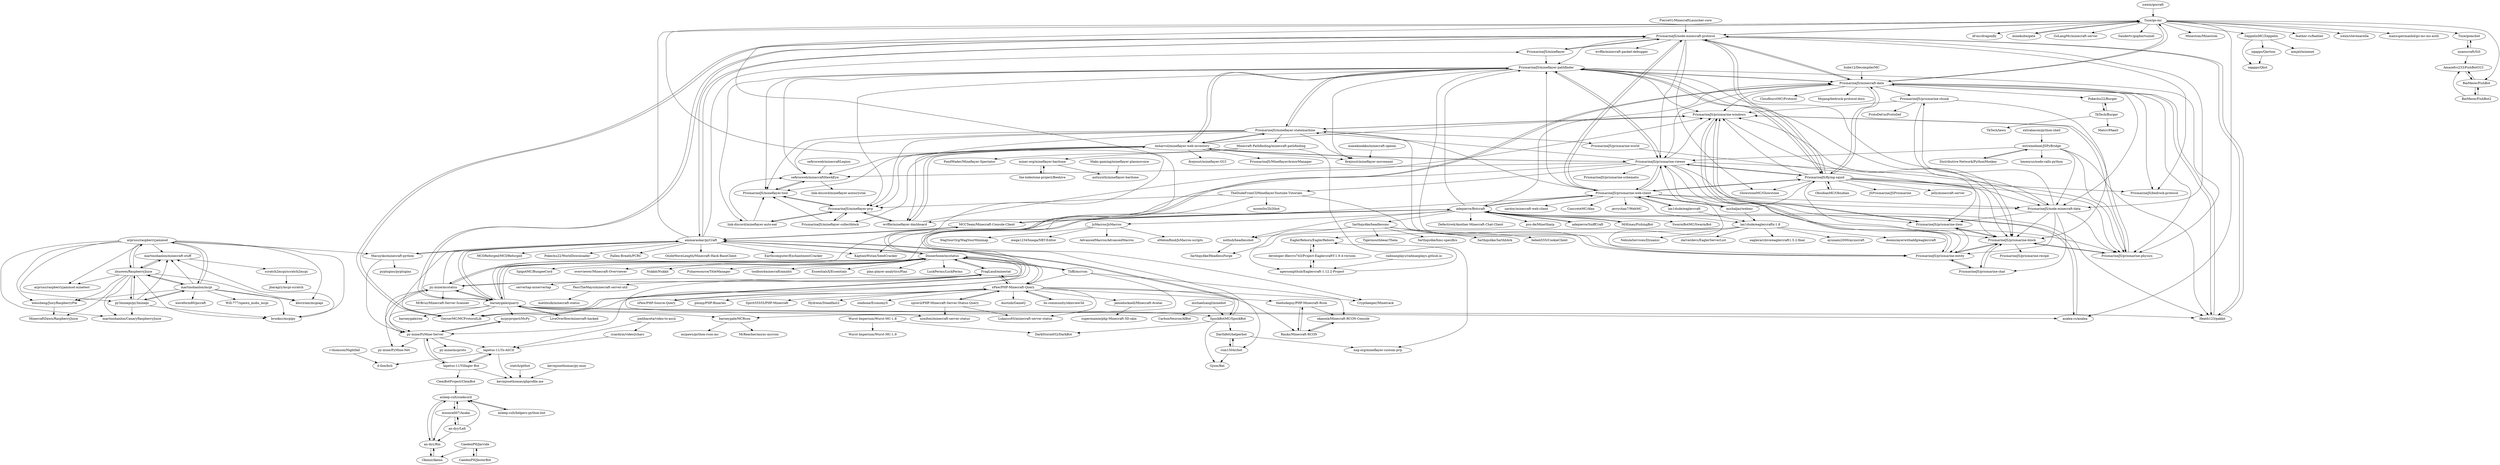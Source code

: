 digraph G {
"icexin/gocraft" -> "Tnze/go-mc" ["e"=1]
"extrabacon/python-shell" -> "extremeheat/JSPyBridge" ["e"=1]
"PrismarineJS/mineflayer" -> "PrismarineJS/node-minecraft-protocol" ["e"=1]
"PrismarineJS/mineflayer" -> "PrismarineJS/mineflayer-pathfinder" ["e"=1]
"Pierce01/MinecraftLauncher-core" -> "PrismarineJS/node-minecraft-protocol" ["e"=1]
"Tnze/go-mc" -> "df-mc/dragonfly" ["e"=1]
"Tnze/go-mc" -> "minekube/gate" ["e"=1]
"Tnze/go-mc" -> "GoLangMc/minecraft-server" ["e"=1]
"Tnze/go-mc" -> "Sandertv/gophertunnel" ["e"=1]
"Tnze/go-mc" -> "PrismarineJS/minecraft-data"
"Tnze/go-mc" -> "ZeppelinMC/Zeppelin"
"Tnze/go-mc" -> "azalea-rs/azalea" ["e"=1]
"Tnze/go-mc" -> "PrismarineJS/node-minecraft-protocol"
"Tnze/go-mc" -> "Minestom/Minestom" ["e"=1]
"Tnze/go-mc" -> "GeyserMC/MCProtocolLib" ["e"=1]
"Tnze/go-mc" -> "Tnze/gomcbot"
"Tnze/go-mc" -> "feather-rs/feather" ["e"=1]
"Tnze/go-mc" -> "iceiix/stevenarella" ["e"=1]
"Tnze/go-mc" -> "maxsupermanhd/go-mc-ms-auth"
"Tnze/go-mc" -> "BaiMeow/FishBot"
"FragLand/minestat" -> "py-mine/mcstatus"
"FragLand/minestat" -> "Dinnerbone/mcstatus"
"FragLand/minestat" -> "xPaw/PHP-Minecraft-Query"
"FragLand/minestat" -> "servertap-io/servertap"
"FragLand/minestat" -> "noxifoxi/minecraft-server-status"
"FragLand/minestat" -> "PassTheMayo/minecraft-server-util"
"MCCTeam/Minecraft-Console-Client" -> "ammaraskar/pyCraft" ["e"=1]
"MCCTeam/Minecraft-Console-Client" -> "adepierre/Botcraft" ["e"=1]
"Tiiffi/mcrcon" -> "barneygale/MCRcon" ["e"=1]
"Tiiffi/mcrcon" -> "xPaw/PHP-Minecraft-Query" ["e"=1]
"Tiiffi/mcrcon" -> "Dinnerbone/mcstatus" ["e"=1]
"Tiiffi/mcrcon" -> "ekaomk/Minecraft-RCON-Console" ["e"=1]
"r-thomson/Nightfall" -> "d-llon/bcli" ["e"=1]
"Macuyiko/minecraft-python" -> "pyplugins/pyplugins"
"Macuyiko/minecraft-python" -> "ammaraskar/pyCraft"
"Macuyiko/minecraft-python" -> "py-mine/PyMine-Server"
"joelibaceta/video-to-ascii" -> "ryan4yin/video2chars" ["e"=1]
"joelibaceta/video-to-ascii" -> "Iapetus-11/To-ASCII" ["e"=1]
"bs-community/skinview3d" -> "xPaw/PHP-Minecraft-Query" ["e"=1]
"ObsidianMC/Obsidian" -> "PrismarineJS/flying-squid" ["e"=1]
"adepierre/Botcraft" -> "adepierre/SniffCraft" ["e"=1]
"adepierre/Botcraft" -> "azalea-rs/azalea" ["e"=1]
"adepierre/Botcraft" -> "MrKinau/FishingBot" ["e"=1]
"adepierre/Botcraft" -> "PrismarineJS/mineflayer-pathfinder"
"adepierre/Botcraft" -> "nothub/headlessbot"
"adepierre/Botcraft" -> "Heath123/pakkit" ["e"=1]
"adepierre/Botcraft" -> "JsMacros/JsMacros"
"adepierre/Botcraft" -> "SwarmBotMC/SwarmBot" ["e"=1]
"adepierre/Botcraft" -> "PrismarineJS/minecraft-data"
"adepierre/Botcraft" -> "Defective4/Another-Minecraft-Chat-Client"
"adepierre/Botcraft" -> "psu-de/MineSharp" ["e"=1]
"adepierre/Botcraft" -> "3arthqu4ke/headlessmc"
"adepierre/Botcraft" -> "MCCTeam/Minecraft-Console-Client" ["e"=1]
"adepierre/Botcraft" -> "PrismarineJS/prismarine-web-client"
"adepierre/Botcraft" -> "KaptainWutax/SeedCracker" ["e"=1]
"michaelzangl/minebot" -> "CarbonNeuron/AIBot"
"michaelzangl/minebot" -> "SpockBotMC/SpockBot"
"martinohanlon/minecraft-stuff" -> "zhuowei/RaspberryJuice"
"martinohanlon/minecraft-stuff" -> "scratch2mcpi/scratch2mcpi"
"MrKinau/FishingBot" -> "adepierre/Botcraft" ["e"=1]
"TkTech/Burger" -> "Pokechu22/Burger"
"TkTech/Burger" -> "Matsv/PAaaS"
"TkTech/Burger" -> "TkTech/lawu"
"thedudeguy/PHP-Minecraft-Rcon" -> "Rauks/Minecraft-RCON"
"thedudeguy/PHP-Minecraft-Rcon" -> "ekaomk/Minecraft-RCON-Console"
"ryan4yin/video2chars" -> "Iapetus-11/To-ASCII"
"scratch2mcpi/scratch2mcpi" -> "jbaragry/mcpi-scratch"
"Tnze/gomcbot" -> "miaoscraft/SiS"
"BaiMeow/FishBot" -> "Amazefcc233/FishBotGUI"
"BaiMeow/FishBot" -> "BaiMeow/FishBot2"
"Dinnerbone/mcstatus" -> "py-mine/mcstatus"
"Dinnerbone/mcstatus" -> "ammaraskar/pyCraft"
"Dinnerbone/mcstatus" -> "barneygale/quarry"
"Dinnerbone/mcstatus" -> "xPaw/PHP-Minecraft-Query"
"Dinnerbone/mcstatus" -> "FragLand/minestat"
"Dinnerbone/mcstatus" -> "SpigotMC/BungeeCord" ["e"=1]
"Dinnerbone/mcstatus" -> "py-mine/PyMine-Server"
"Dinnerbone/mcstatus" -> "overviewer/Minecraft-Overviewer" ["e"=1]
"Dinnerbone/mcstatus" -> "Nukkit/Nukkit" ["e"=1]
"Dinnerbone/mcstatus" -> "Puharesource/TitleManager" ["e"=1]
"Dinnerbone/mcstatus" -> "toolbox4minecraft/amidst" ["e"=1]
"Dinnerbone/mcstatus" -> "EssentialsX/Essentials" ["e"=1]
"Dinnerbone/mcstatus" -> "plan-player-analytics/Plan" ["e"=1]
"Dinnerbone/mcstatus" -> "Tiiffi/mcrcon" ["e"=1]
"Dinnerbone/mcstatus" -> "LuckPerms/LuckPerms" ["e"=1]
"michaljaz/webmc" -> "PrismarineJS/prismarine-web-client" ["e"=1]
"michaljaz/webmc" -> "PrismarineJS/flying-squid" ["e"=1]
"michaljaz/webmc" -> "lax1dude/eaglercraftx-1.8" ["e"=1]
"michaljaz/webmc" -> "PrismarineJS/prismarine-viewer" ["e"=1]
"martinohanlon/mcpi" -> "zhuowei/RaspberryJuice"
"martinohanlon/mcpi" -> "py3minepi/py3minepi"
"martinohanlon/mcpi" -> "brooksc/mcpipy"
"martinohanlon/mcpi" -> "martinohanlon/minecraft-stuff"
"martinohanlon/mcpi" -> "arpruss/raspberryjammod"
"martinohanlon/mcpi" -> "wensheng/JuicyRaspberryPie"
"martinohanlon/mcpi" -> "kbsriram/mcpiapi"
"martinohanlon/mcpi" -> "Will-777/spawn_mobs_mcpi"
"martinohanlon/mcpi" -> "waveform80/picraft"
"PrismarineJS/prismarine-viewer" -> "imharvol/mineflayer-web-inventory"
"PrismarineJS/prismarine-viewer" -> "PrismarineJS/node-minecraft-data"
"PrismarineJS/prismarine-viewer" -> "PrismarineJS/prismarine-windows"
"PrismarineJS/prismarine-viewer" -> "PrismarineJS/mineflayer-pathfinder"
"PrismarineJS/prismarine-viewer" -> "PrismarineJS/prismarine-web-client"
"PrismarineJS/prismarine-viewer" -> "PrismarineJS/prismarine-item"
"PrismarineJS/prismarine-viewer" -> "wvffle/mineflayer-dashboard"
"PrismarineJS/prismarine-viewer" -> "TheDudeFromCI/Mineflayer-Youtube-Tutorials"
"PrismarineJS/prismarine-viewer" -> "PrismarineJS/prismarine-entity"
"PrismarineJS/prismarine-viewer" -> "PrismarineJS/flying-squid"
"PrismarineJS/prismarine-viewer" -> "PrismarineJS/prismarine-physics"
"PrismarineJS/prismarine-viewer" -> "PrismarineJS/mineflayer-statemachine"
"PrismarineJS/prismarine-viewer" -> "PrismarineJS/prismarine-block"
"PrismarineJS/prismarine-viewer" -> "PrismarineJS/prismarine-schematic"
"PrismarineJS/prismarine-viewer" -> "sefirosweb/minecraftHawkEye"
"PrismarineJS/mineflayer-statemachine" -> "PrismarineJS/prismarine-windows"
"PrismarineJS/mineflayer-statemachine" -> "imharvol/mineflayer-web-inventory"
"PrismarineJS/mineflayer-statemachine" -> "PrismarineJS/mineflayer-pathfinder"
"PrismarineJS/mineflayer-statemachine" -> "PrismarineJS/prismarine-world"
"PrismarineJS/mineflayer-statemachine" -> "firejoust/mineflayer-movement"
"PrismarineJS/mineflayer-statemachine" -> "PrismarineJS/mineflayer-pvp"
"PrismarineJS/mineflayer-statemachine" -> "PrismarineJS/mineflayer-tool"
"PrismarineJS/mineflayer-statemachine" -> "sefirosweb/minecraftHawkEye"
"PrismarineJS/mineflayer-statemachine" -> "Minecraft-Pathfinding/minecraft-pathfinding"
"PrismarineJS/mineflayer-statemachine" -> "wvffle/mineflayer-dashboard"
"PrismarineJS/mineflayer-statemachine" -> "PrismarineJS/prismarine-entity"
"lax1dude/eaglercraft" -> "lax1dude/eaglercraftx-1.8" ["e"=1]
"lax1dude/eaglercraft" -> "PrismarineJS/prismarine-web-client" ["e"=1]
"xPaw/PHP-Minecraft-Query" -> "xPaw/PHP-Source-Query" ["e"=1]
"xPaw/PHP-Minecraft-Query" -> "spravil/PHP-Minecraft-Server-Status-Query"
"xPaw/PHP-Minecraft-Query" -> "Spirit55555/PHP-Minecraft"
"xPaw/PHP-Minecraft-Query" -> "jamiebicknell/Minecraft-Avatar"
"xPaw/PHP-Minecraft-Query" -> "Dinnerbone/mcstatus"
"xPaw/PHP-Minecraft-Query" -> "Hydreon/Steadfast2" ["e"=1]
"xPaw/PHP-Minecraft-Query" -> "thedudeguy/PHP-Minecraft-Rcon"
"xPaw/PHP-Minecraft-Query" -> "onebone/EconomyS" ["e"=1]
"xPaw/PHP-Minecraft-Query" -> "Cryptkeeper/Minetrack" ["e"=1]
"xPaw/PHP-Minecraft-Query" -> "Rauks/Minecraft-RCON"
"xPaw/PHP-Minecraft-Query" -> "bs-community/skinview3d" ["e"=1]
"xPaw/PHP-Minecraft-Query" -> "pmmp/PHP-Binaries" ["e"=1]
"xPaw/PHP-Minecraft-Query" -> "FragLand/minestat"
"xPaw/PHP-Minecraft-Query" -> "Lukasss93/minecraft-server-status"
"xPaw/PHP-Minecraft-Query" -> "Austinb/GameQ" ["e"=1]
"Iapetus-11/Villager-Bot" -> "Iapetus-11/To-ASCII"
"Iapetus-11/Villager-Bot" -> "py-mine/PyMine-Server"
"Iapetus-11/Villager-Bot" -> "ClemBotProject/ClemBot"
"Iapetus-11/Villager-Bot" -> "kevinjosethomas/ghprofile.me"
"Iapetus-11/To-ASCII" -> "kevinjosethomas/ghprofile.me"
"Iapetus-11/To-ASCII" -> "d-llon/bcli"
"Iapetus-11/To-ASCII" -> "Iapetus-11/Villager-Bot"
"adepierre/SniffCraft" -> "adepierre/Botcraft" ["e"=1]
"TheDudeFromCI/Mineflayer-Youtube-Tutorials" -> "PrismarineJS/mineflayer-pvp"
"TheDudeFromCI/Mineflayer-Youtube-Tutorials" -> "rom1504/rbot"
"TheDudeFromCI/Mineflayer-Youtube-Tutorials" -> "moom0o/2b2tbot"
"TheDudeFromCI/Mineflayer-Youtube-Tutorials" -> "PrismarineJS/prismarine-entity"
"Heath123/pakkit" -> "PrismarineJS/node-minecraft-protocol" ["e"=1]
"Heath123/pakkit" -> "PrismarineJS/minecraft-data" ["e"=1]
"ClemBotProject/ClemBot" -> "asleep-cult/snekcord"
"JsMacros/JsMacros" -> "AdvancedMacros/AdvancedMacros"
"JsMacros/JsMacros" -> "aMelonRind/JsMacros-scripts"
"JsMacros/JsMacros" -> "WagYourOrg/WagYourMinimap"
"JsMacros/JsMacros" -> "mega12345mega/NBT-Editor"
"minekube/gate" -> "Tnze/go-mc" ["e"=1]
"arpruss/raspberryjammod" -> "zhuowei/RaspberryJuice"
"arpruss/raspberryjammod" -> "kbsriram/mcpiapi"
"arpruss/raspberryjammod" -> "brooksc/mcpipy"
"arpruss/raspberryjammod" -> "wensheng/JuicyRaspberryPie"
"arpruss/raspberryjammod" -> "martinohanlon/mcpi"
"arpruss/raspberryjammod" -> "py3minepi/py3minepi"
"arpruss/raspberryjammod" -> "arpruss/raspberryjammod-minetest"
"arpruss/raspberryjammod" -> "martinohanlon/minecraft-stuff"
"arpruss/raspberryjammod" -> "martinohanlon/CanaryRaspberryJuice"
"arpruss/raspberryjammod" -> "Macuyiko/minecraft-python"
"Wurst-Imperium/Wurst-MC-1.8" -> "Wurst-Imperium/Wurst-MC-1.9"
"Wurst-Imperium/Wurst-MC-1.8" -> "DarkStorm652/DarkBot"
"wvffle/mineflayer-dashboard" -> "imharvol/mineflayer-web-inventory"
"wvffle/mineflayer-dashboard" -> "PrismarineJS/mineflayer-pvp"
"wvffle/mineflayer-dashboard" -> "PrismarineJS/prismarine-windows"
"hube12/DecompilerMC" -> "PrismarineJS/minecraft-data" ["e"=1]
"barneygale/quarry" -> "ammaraskar/pyCraft"
"barneygale/quarry" -> "LiveOverflow/minecraft-hacked" ["e"=1]
"barneygale/quarry" -> "barneygale/rex"
"barneygale/quarry" -> "PrismarineJS/node-minecraft-protocol"
"barneygale/quarry" -> "Dinnerbone/mcstatus"
"barneygale/quarry" -> "py-mine/mcstatus"
"barneygale/quarry" -> "SpockBotMC/SpockBot"
"barneygale/quarry" -> "py-mine/PyMine-Server"
"barneygale/quarry" -> "Tnze/go-mc"
"barneygale/quarry" -> "azalea-rs/azalea" ["e"=1]
"barneygale/quarry" -> "Heath123/pakkit" ["e"=1]
"barneygale/quarry" -> "mcpyproject/McPy"
"barneygale/quarry" -> "GeyserMC/MCProtocolLib" ["e"=1]
"barneygale/quarry" -> "barneygale/MCRcon"
"barneygale/quarry" -> "adepierre/Botcraft"
"mcpyproject/McPy" -> "py-mine/PyMine-Server"
"barneygale/MCRcon" -> "MrReacher/async-mcrcon"
"barneygale/MCRcon" -> "mrpaws/python-rcon-mc"
"PrismarineJS/mineflayer-pathfinder" -> "PrismarineJS/mineflayer-statemachine"
"PrismarineJS/mineflayer-pathfinder" -> "imharvol/mineflayer-web-inventory"
"PrismarineJS/mineflayer-pathfinder" -> "PrismarineJS/mineflayer-pvp"
"PrismarineJS/mineflayer-pathfinder" -> "PrismarineJS/node-minecraft-data"
"PrismarineJS/mineflayer-pathfinder" -> "sefirosweb/minecraftHawkEye"
"PrismarineJS/mineflayer-pathfinder" -> "PrismarineJS/prismarine-viewer"
"PrismarineJS/mineflayer-pathfinder" -> "PrismarineJS/prismarine-physics"
"PrismarineJS/mineflayer-pathfinder" -> "PrismarineJS/prismarine-windows"
"PrismarineJS/mineflayer-pathfinder" -> "PrismarineJS/prismarine-block"
"PrismarineJS/mineflayer-pathfinder" -> "PrismarineJS/prismarine-entity"
"PrismarineJS/mineflayer-pathfinder" -> "PrismarineJS/mineflayer-tool"
"PrismarineJS/mineflayer-pathfinder" -> "PrismarineJS/minecraft-data"
"PrismarineJS/mineflayer-pathfinder" -> "firejoust/mineflayer-movement"
"PrismarineJS/mineflayer-pathfinder" -> "PrismarineJS/flying-squid"
"PrismarineJS/mineflayer-pathfinder" -> "link-discord/mineflayer-auto-eat"
"imharvol/mineflayer-web-inventory" -> "wvffle/mineflayer-dashboard"
"imharvol/mineflayer-web-inventory" -> "PrismarineJS/mineflayer-statemachine"
"imharvol/mineflayer-web-inventory" -> "PrismarineJS/mineflayer-collectblock"
"imharvol/mineflayer-web-inventory" -> "sefirosweb/minecraftHawkEye"
"imharvol/mineflayer-web-inventory" -> "PrismarineJS/MineflayerArmorManager"
"imharvol/mineflayer-web-inventory" -> "PrismarineJS/mineflayer-tool"
"imharvol/mineflayer-web-inventory" -> "PrismarineJS/mineflayer-pvp"
"imharvol/mineflayer-web-inventory" -> "PrismarineJS/mineflayer-pathfinder"
"imharvol/mineflayer-web-inventory" -> "PrismarineJS/prismarine-viewer"
"imharvol/mineflayer-web-inventory" -> "firejoust/mineflayer-movement"
"imharvol/mineflayer-web-inventory" -> "PrismarineJS/prismarine-windows"
"imharvol/mineflayer-web-inventory" -> "firejoust/mineflayer-GUI"
"PrismarineJS/prismarine-physics" -> "PrismarineJS/prismarine-block"
"PrismarineJS/prismarine-physics" -> "PrismarineJS/prismarine-windows"
"sefirosweb/minecraftLegion" -> "sefirosweb/minecraftHawkEye"
"miaoscraft/SiS" -> "Amazefcc233/FishBotGUI"
"miaoscraft/SiS" -> "Tnze/gomcbot"
"PassTheMayo/minecraft-server-util" -> "mathhulk/minecraft-status"
"PrismarineJS/mineflayer-collectblock" -> "PrismarineJS/mineflayer-pvp"
"PrismarineJS/mineflayer-collectblock" -> "PrismarineJS/mineflayer-tool"
"PrismarineJS/prismarine-chat" -> "PrismarineJS/prismarine-block"
"PrismarineJS/prismarine-chat" -> "PrismarineJS/prismarine-entity"
"sefirosweb/minecraftHawkEye" -> "PrismarineJS/mineflayer-tool"
"sefirosweb/minecraftHawkEye" -> "link-discord/mineflayer-autocrystal"
"Amazefcc233/FishBotGUI" -> "BaiMeow/FishBot"
"ammaraskar/pyCraft" -> "barneygale/quarry"
"ammaraskar/pyCraft" -> "SpockBotMC/SpockBot"
"ammaraskar/pyCraft" -> "Dinnerbone/mcstatus"
"ammaraskar/pyCraft" -> "Macuyiko/minecraft-python"
"ammaraskar/pyCraft" -> "GeyserMC/MCProtocolLib" ["e"=1]
"ammaraskar/pyCraft" -> "PrismarineJS/node-minecraft-protocol"
"ammaraskar/pyCraft" -> "MCCTeam/Minecraft-Console-Client" ["e"=1]
"ammaraskar/pyCraft" -> "MCDReforged/MCDReforged" ["e"=1]
"ammaraskar/pyCraft" -> "KaptainWutax/SeedCracker" ["e"=1]
"ammaraskar/pyCraft" -> "Pokechu22/WorldDownloader" ["e"=1]
"ammaraskar/pyCraft" -> "Fallen-Breath/PCRC" ["e"=1]
"ammaraskar/pyCraft" -> "PrismarineJS/mineflayer" ["e"=1]
"ammaraskar/pyCraft" -> "OxideWaveLength/Minecraft-Hack-BaseClient" ["e"=1]
"ammaraskar/pyCraft" -> "Earthcomputer/EnchantmentCracker" ["e"=1]
"ammaraskar/pyCraft" -> "Tnze/go-mc"
"PrismarineJS/minecraft-data" -> "PrismarineJS/node-minecraft-data"
"PrismarineJS/minecraft-data" -> "PrismarineJS/node-minecraft-protocol"
"PrismarineJS/minecraft-data" -> "Heath123/pakkit" ["e"=1]
"PrismarineJS/minecraft-data" -> "PrismarineJS/bedrock-protocol" ["e"=1]
"PrismarineJS/minecraft-data" -> "PrismarineJS/mineflayer-pathfinder"
"PrismarineJS/minecraft-data" -> "CloudburstMC/Protocol" ["e"=1]
"PrismarineJS/minecraft-data" -> "PrismarineJS/flying-squid"
"PrismarineJS/minecraft-data" -> "GeyserMC/MCProtocolLib" ["e"=1]
"PrismarineJS/minecraft-data" -> "Tnze/go-mc"
"PrismarineJS/minecraft-data" -> "Pokechu22/Burger"
"PrismarineJS/minecraft-data" -> "PrismarineJS/prismarine-windows"
"PrismarineJS/minecraft-data" -> "Mojang/bedrock-protocol-docs" ["e"=1]
"PrismarineJS/minecraft-data" -> "PrismarineJS/prismarine-viewer"
"PrismarineJS/minecraft-data" -> "PrismarineJS/prismarine-physics"
"PrismarineJS/minecraft-data" -> "PrismarineJS/prismarine-chunk"
"py-mine/PyMine-Server" -> "mcpyproject/McPy"
"py-mine/PyMine-Server" -> "py-mine/PyMine-Net"
"py-mine/PyMine-Server" -> "Iapetus-11/Villager-Bot"
"py-mine/PyMine-Server" -> "py-mine/mcstatus"
"py-mine/PyMine-Server" -> "py-mine/mcproto"
"py-mine/PyMine-Server" -> "Iapetus-11/To-ASCII"
"statch/gitbot" -> "kevinjosethomas/ghprofile.me"
"PrismarineJS/prismarine-chunk" -> "PrismarineJS/prismarine-item"
"PrismarineJS/prismarine-chunk" -> "PrismarineJS/prismarine-block"
"PrismarineJS/prismarine-chunk" -> "PrismarineJS/prismarine-windows"
"PrismarineJS/prismarine-chunk" -> "ProtoDef-io/ProtoDef"
"xPaw/PHP-Source-Query" -> "xPaw/PHP-Minecraft-Query" ["e"=1]
"jamiebicknell/Minecraft-Avatar" -> "supermamie/php-Minecraft-3D-skin"
"BaiMeow/FishBot2" -> "BaiMeow/FishBot"
"BaiMeow/FishBot2" -> "Amazefcc233/FishBotGUI"
"extremeheat/JSPyBridge" -> "hmenyus/node-calls-python"
"extremeheat/JSPyBridge" -> "PrismarineJS/prismarine-physics"
"extremeheat/JSPyBridge" -> "PrismarineJS/prismarine-viewer"
"extremeheat/JSPyBridge" -> "Distributive-Network/PythonMonkey" ["e"=1]
"extremeheat/JSPyBridge" -> "Heath123/pakkit" ["e"=1]
"extremeheat/JSPyBridge" -> "PrismarineJS/node-minecraft-data"
"wensheng/JuicyRaspberryPie" -> "MinecraftDawn/RaspberryJuice"
"PrismarineJS/node-minecraft-data" -> "PrismarineJS/prismarine-windows"
"PrismarineJS/node-minecraft-data" -> "PrismarineJS/prismarine-physics"
"PrismarineJS/node-minecraft-data" -> "PrismarineJS/prismarine-block"
"PrismarineJS/node-minecraft-data" -> "PrismarineJS/prismarine-item"
"PrismarineJS/node-minecraft-data" -> "PrismarineJS/prismarine-chat"
"PrismarineJS/node-minecraft-data" -> "PrismarineJS/prismarine-entity"
"PrismarineJS/node-minecraft-data" -> "PrismarineJS/prismarine-chunk"
"CaedenPH/JesterBot" -> "CaedenPH/Jarvide"
"PrismarineJS/prismarine-web-client" -> "michaljaz/webmc" ["e"=1]
"PrismarineJS/prismarine-web-client" -> "PrismarineJS/prismarine-viewer"
"PrismarineJS/prismarine-web-client" -> "zardoy/minecraft-web-client"
"PrismarineJS/prismarine-web-client" -> "PrismarineJS/flying-squid"
"PrismarineJS/prismarine-web-client" -> "ConcreteMC/Alex" ["e"=1]
"PrismarineJS/prismarine-web-client" -> "PrismarineJS/node-minecraft-data"
"PrismarineJS/prismarine-web-client" -> "PrismarineJS/node-minecraft-protocol"
"PrismarineJS/prismarine-web-client" -> "PrismarineJS/mineflayer-statemachine"
"PrismarineJS/prismarine-web-client" -> "jerrychan7/WebMC"
"PrismarineJS/prismarine-web-client" -> "lax1dude/eaglercraft" ["e"=1]
"PrismarineJS/prismarine-web-client" -> "PrismarineJS/mineflayer-pathfinder"
"PrismarineJS/prismarine-web-client" -> "adepierre/Botcraft"
"PrismarineJS/prismarine-web-client" -> "Cryptkeeper/Minetrack" ["e"=1]
"PrismarineJS/prismarine-web-client" -> "lax1dude/eaglercraftx-1.8"
"PrismarineJS/prismarine-web-client" -> "PrismarineJS/prismarine-physics"
"kevinjosethomas/py-mon" -> "kevinjosethomas/ghprofile.me"
"link-discord/mineflayer-auto-eat" -> "PrismarineJS/mineflayer-pvp"
"link-discord/mineflayer-auto-eat" -> "sefirosweb/minecraftHawkEye"
"link-discord/mineflayer-auto-eat" -> "PrismarineJS/mineflayer-tool"
"ekaomk/Minecraft-RCON-Console" -> "Rauks/Minecraft-RCON"
"PrismarineJS/mineflayer-pvp" -> "PrismarineJS/mineflayer-tool"
"PrismarineJS/mineflayer-pvp" -> "PrismarineJS/mineflayer-collectblock"
"PrismarineJS/mineflayer-pvp" -> "link-discord/mineflayer-auto-eat"
"PrismarineJS/mineflayer-pvp" -> "wvffle/mineflayer-dashboard"
"PrismarineJS/prismarine-world" -> "PrismarineJS/prismarine-block"
"py3minepi/py3minepi" -> "zhuowei/RaspberryJuice"
"py3minepi/py3minepi" -> "martinohanlon/minecraft-stuff"
"py3minepi/py3minepi" -> "martinohanlon/mcpi"
"py3minepi/py3minepi" -> "brooksc/mcpipy"
"py3minepi/py3minepi" -> "martinohanlon/CanaryRaspberryJuice"
"nothub/headlessbot" -> "3arthqu4ke/HeadlessForge"
"PrismarineJS/mineflayer-tool" -> "sefirosweb/minecraftHawkEye"
"PrismarineJS/mineflayer-tool" -> "PrismarineJS/mineflayer-pvp"
"asleep-cult/snekcord" -> "mooncell07/Azaka"
"asleep-cult/snekcord" -> "asleep-cult/helpers-python-bot"
"asleep-cult/snekcord" -> "an-dyy/Rin"
"asleep-cult/helpers-python-bot" -> "asleep-cult/snekcord"
"PrismarineJS/prismarine-windows" -> "PrismarineJS/prismarine-item"
"PrismarineJS/prismarine-windows" -> "PrismarineJS/prismarine-entity"
"PrismarineJS/prismarine-windows" -> "PrismarineJS/prismarine-block"
"PrismarineJS/prismarine-windows" -> "PrismarineJS/prismarine-physics"
"PrismarineJS/prismarine-windows" -> "PrismarineJS/mineflayer-statemachine"
"3arthqu4ke/headlessmc" -> "3arthqu4ke/hmc-specifics"
"3arthqu4ke/headlessmc" -> "3arthqu4ke/3arthh4ck" ["e"=1]
"3arthqu4ke/headlessmc" -> "3arthqu4ke/HeadlessForge"
"3arthqu4ke/headlessmc" -> "nothub/headlessbot"
"3arthqu4ke/headlessmc" -> "bebeli555/CookieClient"
"3arthqu4ke/headlessmc" -> "Tigermouthbear/Theia" ["e"=1]
"py-mine/mcstatus" -> "Dinnerbone/mcstatus"
"py-mine/mcstatus" -> "py-mine/PyMine-Server"
"py-mine/mcstatus" -> "barneygale/quarry"
"py-mine/mcstatus" -> "FragLand/minestat"
"py-mine/mcstatus" -> "MrBruz/Minecraft-Server-Scanner" ["e"=1]
"py-mine/mcstatus" -> "py-mine/PyMine-Net"
"py-mine/mcstatus" -> "ammaraskar/pyCraft"
"azalea-rs/azalea" -> "adepierre/Botcraft" ["e"=1]
"PrismarineJS/flying-squid" -> "PrismarineJS/node-minecraft-protocol"
"PrismarineJS/flying-squid" -> "PrismarineJS/node-minecraft-data"
"PrismarineJS/flying-squid" -> "PrismarineJS/prismarine-viewer"
"PrismarineJS/flying-squid" -> "PrismarineJS/minecraft-data"
"PrismarineJS/flying-squid" -> "PrismarineJS/mineflayer-pathfinder"
"PrismarineJS/flying-squid" -> "PrismarineJS/prismarine-web-client"
"PrismarineJS/flying-squid" -> "JSPrismarine/JSPrismarine" ["e"=1]
"PrismarineJS/flying-squid" -> "jellz/minecraft-server"
"PrismarineJS/flying-squid" -> "PrismarineJS/bedrock-protocol" ["e"=1]
"PrismarineJS/flying-squid" -> "PrismarineJS/prismarine-windows"
"PrismarineJS/flying-squid" -> "GlowstoneMC/Glowstone" ["e"=1]
"PrismarineJS/flying-squid" -> "ObsidianMC/Obsidian" ["e"=1]
"PrismarineJS/flying-squid" -> "PrismarineJS/prismarine-entity"
"PrismarineJS/flying-squid" -> "PrismarineJS/prismarine-block"
"PrismarineJS/flying-squid" -> "PrismarineJS/prismarine-physics"
"LiveOverflow/minecraft-hacked" -> "barneygale/quarry" ["e"=1]
"manekinekko/minecraft-openai" -> "firejoust/mineflayer-movement"
"CaedenPH/Jarvide" -> "Okimii/Akeno"
"CaedenPH/Jarvide" -> "CaedenPH/JesterBot"
"PrismarineJS/prismarine-entity" -> "PrismarineJS/prismarine-block"
"PrismarineJS/prismarine-entity" -> "PrismarineJS/prismarine-windows"
"PrismarineJS/prismarine-entity" -> "PrismarineJS/prismarine-item"
"PrismarineJS/prismarine-entity" -> "PrismarineJS/prismarine-chat"
"PrismarineJS/prismarine-item" -> "PrismarineJS/prismarine-windows"
"PrismarineJS/prismarine-item" -> "PrismarineJS/prismarine-block"
"mooncell07/Azaka" -> "asleep-cult/snekcord"
"mooncell07/Azaka" -> "an-dyy/Lefi"
"mooncell07/Azaka" -> "an-dyy/Rin"
"PrismarineJS/prismarine-block" -> "PrismarineJS/prismarine-entity"
"PrismarineJS/prismarine-block" -> "PrismarineJS/prismarine-item"
"PrismarineJS/prismarine-block" -> "PrismarineJS/prismarine-chat"
"PrismarineJS/prismarine-block" -> "PrismarineJS/prismarine-recipe"
"PrismarineJS/prismarine-block" -> "PrismarineJS/prismarine-physics"
"an-dyy/Lefi" -> "mooncell07/Azaka"
"an-dyy/Lefi" -> "an-dyy/Rin"
"an-dyy/Lefi" -> "asleep-cult/snekcord"
"an-dyy/Rin" -> "Okimii/Akeno"
"an-dyy/Rin" -> "asleep-cult/snekcord"
"Okimii/Akeno" -> "an-dyy/Rin"
"GeyserMC/MCProtocolLib" -> "PrismarineJS/node-minecraft-protocol" ["e"=1]
"GeyserMC/MCProtocolLib" -> "PrismarineJS/minecraft-data" ["e"=1]
"lax1dude/eaglercraftx-1.8" -> "doomslayerwithabfg/eaglercraft"
"lax1dude/eaglercraftx-1.8" -> "EaglerReborn/EaglerReborn"
"lax1dude/eaglercraftx-1.8" -> "NebulaServices/Dynamic" ["e"=1]
"lax1dude/eaglercraftx-1.8" -> "darverdevs/EaglerServerList"
"lax1dude/eaglercraftx-1.8" -> "eaglerarchive/eaglercraft1.5.2-final"
"lax1dude/eaglercraftx-1.8" -> "ayunami2000/ayuncraft"
"lax1dude/eaglercraftx-1.8" -> "apersongithub/Eaglercraft-1.12.2-Project"
"Distributive-Network/PythonMonkey" -> "extremeheat/JSPyBridge" ["e"=1]
"Pokechu22/Burger" -> "TkTech/Burger"
"developer-lfierrro743/Project-EaglercraftY-1.9.4-version" -> "apersongithub/Eaglercraft-1.12.2-Project"
"developer-lfierrro743/Project-EaglercraftY-1.9.4-version" -> "EaglerReborn/EaglerReborn"
"ZeppelinMC/Zeppelin" -> "aimjel/minenet"
"ZeppelinMC/Zeppelin" -> "oqapps/Qlist"
"ZeppelinMC/Zeppelin" -> "oqapps/Qartion"
"apersongithub/Eaglercraft-1.12.2-Project" -> "developer-lfierrro743/Project-EaglercraftY-1.9.4-version"
"apersongithub/Eaglercraft-1.12.2-Project" -> "EaglerReborn/EaglerReborn"
"Minecraft-Pathfinding/minecraft-pathfinding" -> "nxg-org/mineflayer-custom-pvp"
"Minecraft-Pathfinding/minecraft-pathfinding" -> "miner-org/mineflayer-baritone"
"Minecraft-Pathfinding/minecraft-pathfinding" -> "PondWader/Mineflayer-Spectator"
"radmanplays/radmanplays.github.io" -> "apersongithub/Eaglercraft-1.12.2-Project"
"oqapps/Qartion" -> "oqapps/Qlist"
"EaglerReborn/EaglerReborn" -> "developer-lfierrro743/Project-EaglercraftY-1.9.4-version"
"Maks-gaming/mineflayer-plasmovoice" -> "antisynth/mineflayer-baritone"
"PrismarineJS/node-minecraft-protocol" -> "PrismarineJS/flying-squid"
"PrismarineJS/node-minecraft-protocol" -> "PrismarineJS/minecraft-data"
"PrismarineJS/node-minecraft-protocol" -> "PrismarineJS/mineflayer" ["e"=1]
"PrismarineJS/node-minecraft-protocol" -> "Heath123/pakkit" ["e"=1]
"PrismarineJS/node-minecraft-protocol" -> "GeyserMC/MCProtocolLib" ["e"=1]
"PrismarineJS/node-minecraft-protocol" -> "PrismarineJS/mineflayer-pathfinder"
"PrismarineJS/node-minecraft-protocol" -> "PrismarineJS/node-minecraft-data"
"PrismarineJS/node-minecraft-protocol" -> "PrismarineJS/prismarine-viewer"
"PrismarineJS/node-minecraft-protocol" -> "barneygale/quarry"
"PrismarineJS/node-minecraft-protocol" -> "PrismarineJS/bedrock-protocol" ["e"=1]
"PrismarineJS/node-minecraft-protocol" -> "wvffle/minecraft-packet-debugger"
"PrismarineJS/node-minecraft-protocol" -> "PrismarineJS/prismarine-web-client"
"PrismarineJS/node-minecraft-protocol" -> "GlowstoneMC/Glowstone" ["e"=1]
"PrismarineJS/node-minecraft-protocol" -> "ammaraskar/pyCraft"
"PrismarineJS/node-minecraft-protocol" -> "Tnze/go-mc"
"Darthfett/helperbot" -> "rom1504/rbot"
"Darthfett/helperbot" -> "nxg-org/mineflayer-custom-pvp"
"zhuowei/RaspberryJuice" -> "martinohanlon/mcpi"
"zhuowei/RaspberryJuice" -> "py3minepi/py3minepi"
"zhuowei/RaspberryJuice" -> "arpruss/raspberryjammod"
"zhuowei/RaspberryJuice" -> "martinohanlon/minecraft-stuff"
"zhuowei/RaspberryJuice" -> "wensheng/JuicyRaspberryPie"
"zhuowei/RaspberryJuice" -> "kbsriram/mcpiapi"
"zhuowei/RaspberryJuice" -> "brooksc/mcpipy"
"zhuowei/RaspberryJuice" -> "martinohanlon/CanaryRaspberryJuice"
"zhuowei/RaspberryJuice" -> "arpruss/raspberryjammod-minetest"
"zhuowei/RaspberryJuice" -> "MinecraftDawn/RaspberryJuice"
"SpockBotMC/SpockBot" -> "Gjum/Bat"
"SpockBotMC/SpockBot" -> "DarkStorm652/DarkBot"
"SpockBotMC/SpockBot" -> "ammaraskar/pyCraft"
"SpockBotMC/SpockBot" -> "Darthfett/helperbot"
"rom1504/rbot" -> "Darthfett/helperbot"
"rom1504/rbot" -> "Gjum/Bat"
"spravil/PHP-Minecraft-Server-Status-Query" -> "xPaw/PHP-Minecraft-Query"
"spravil/PHP-Minecraft-Server-Status-Query" -> "noxifoxi/minecraft-server-status"
"spravil/PHP-Minecraft-Server-Status-Query" -> "Lukasss93/minecraft-server-status"
"miner-org/mineflayer-baritone" -> "the-lodestone-project/Beehive"
"miner-org/mineflayer-baritone" -> "antisynth/mineflayer-baritone"
"the-lodestone-project/Beehive" -> "miner-org/mineflayer-baritone"
"Rauks/Minecraft-RCON" -> "ekaomk/Minecraft-RCON-Console"
"Rauks/Minecraft-RCON" -> "thedudeguy/PHP-Minecraft-Rcon"
"brooksc/mcpipy" -> "martinohanlon/minecraft-stuff"
"icexin/gocraft" ["l"="3.518,-5.294", "c"=255]
"Tnze/go-mc" ["l"="-35.901,-14.502"]
"extrabacon/python-shell" ["l"="-32.713,-35.992", "c"=1115]
"extremeheat/JSPyBridge" ["l"="-35.784,-14.607"]
"PrismarineJS/mineflayer" ["l"="-35.24,-11.738", "c"=136]
"PrismarineJS/node-minecraft-protocol" ["l"="-35.864,-14.535"]
"PrismarineJS/mineflayer-pathfinder" ["l"="-35.867,-14.615"]
"Pierce01/MinecraftLauncher-core" ["l"="-36.466,-12.598", "c"=483]
"df-mc/dragonfly" ["l"="-36.375,-13.955", "c"=317]
"minekube/gate" ["l"="-35.558,-13.317", "c"=74]
"GoLangMc/minecraft-server" ["l"="-35.294,-13.53", "c"=74]
"Sandertv/gophertunnel" ["l"="-36.343,-13.952", "c"=317]
"PrismarineJS/minecraft-data" ["l"="-35.888,-14.565"]
"ZeppelinMC/Zeppelin" ["l"="-35.98,-14.489"]
"azalea-rs/azalea" ["l"="-35.464,-13.47", "c"=74]
"Minestom/Minestom" ["l"="-35.573,-13.409", "c"=74]
"GeyserMC/MCProtocolLib" ["l"="-35.609,-13.412", "c"=74]
"Tnze/gomcbot" ["l"="-35.92,-14.471"]
"feather-rs/feather" ["l"="-35.542,-13.512", "c"=74]
"iceiix/stevenarella" ["l"="-35.528,-13.543", "c"=74]
"maxsupermanhd/go-mc-ms-auth" ["l"="-35.929,-14.503"]
"BaiMeow/FishBot" ["l"="-35.945,-14.474"]
"FragLand/minestat" ["l"="-35.899,-14.366"]
"py-mine/mcstatus" ["l"="-35.852,-14.405"]
"Dinnerbone/mcstatus" ["l"="-35.878,-14.396"]
"xPaw/PHP-Minecraft-Query" ["l"="-35.928,-14.33"]
"servertap-io/servertap" ["l"="-35.953,-14.381"]
"noxifoxi/minecraft-server-status" ["l"="-35.935,-14.357"]
"PassTheMayo/minecraft-server-util" ["l"="-35.879,-14.32"]
"MCCTeam/Minecraft-Console-Client" ["l"="-35.336,-11.763", "c"=136]
"ammaraskar/pyCraft" ["l"="-35.827,-14.455"]
"adepierre/Botcraft" ["l"="-35.936,-14.587"]
"Tiiffi/mcrcon" ["l"="-35.733,-13.448", "c"=74]
"barneygale/MCRcon" ["l"="-35.794,-14.445"]
"ekaomk/Minecraft-RCON-Console" ["l"="-35.953,-14.253"]
"r-thomson/Nightfall" ["l"="25.788,-22.729", "c"=63]
"d-llon/bcli" ["l"="-35.797,-14.298"]
"Macuyiko/minecraft-python" ["l"="-35.76,-14.404"]
"pyplugins/pyplugins" ["l"="-35.733,-14.392"]
"py-mine/PyMine-Server" ["l"="-35.82,-14.381"]
"joelibaceta/video-to-ascii" ["l"="21.724,-27.981", "c"=28]
"ryan4yin/video2chars" ["l"="-35.777,-14.276"]
"Iapetus-11/To-ASCII" ["l"="-35.789,-14.319"]
"bs-community/skinview3d" ["l"="-36.612,-12.513", "c"=483]
"ObsidianMC/Obsidian" ["l"="-54.383,5.784", "c"=291]
"PrismarineJS/flying-squid" ["l"="-35.869,-14.585"]
"adepierre/SniffCraft" ["l"="-35.631,-13.307", "c"=74]
"MrKinau/FishingBot" ["l"="-34.899,-12.941", "c"=535]
"nothub/headlessbot" ["l"="-35.97,-14.615"]
"Heath123/pakkit" ["l"="-35.619,-13.299", "c"=74]
"JsMacros/JsMacros" ["l"="-36.028,-14.609"]
"SwarmBotMC/SwarmBot" ["l"="-35.4,-13.537", "c"=74]
"Defective4/Another-Minecraft-Chat-Client" ["l"="-35.973,-14.585"]
"psu-de/MineSharp" ["l"="-54.384,5.732", "c"=291]
"3arthqu4ke/headlessmc" ["l"="-35.983,-14.639"]
"PrismarineJS/prismarine-web-client" ["l"="-35.889,-14.604"]
"KaptainWutax/SeedCracker" ["l"="-35.464,-11.677", "c"=136]
"michaelzangl/minebot" ["l"="-35.728,-14.504"]
"CarbonNeuron/AIBot" ["l"="-35.696,-14.518"]
"SpockBotMC/SpockBot" ["l"="-35.777,-14.489"]
"martinohanlon/minecraft-stuff" ["l"="-35.575,-14.355"]
"zhuowei/RaspberryJuice" ["l"="-35.603,-14.341"]
"scratch2mcpi/scratch2mcpi" ["l"="-35.535,-14.362"]
"TkTech/Burger" ["l"="-36.017,-14.543"]
"Pokechu22/Burger" ["l"="-35.974,-14.55"]
"Matsv/PAaaS" ["l"="-36.051,-14.55"]
"TkTech/lawu" ["l"="-36.047,-14.526"]
"thedudeguy/PHP-Minecraft-Rcon" ["l"="-35.957,-14.282"]
"Rauks/Minecraft-RCON" ["l"="-35.937,-14.274"]
"jbaragry/mcpi-scratch" ["l"="-35.511,-14.366"]
"miaoscraft/SiS" ["l"="-35.933,-14.454"]
"Amazefcc233/FishBotGUI" ["l"="-35.95,-14.458"]
"BaiMeow/FishBot2" ["l"="-35.966,-14.462"]
"barneygale/quarry" ["l"="-35.857,-14.459"]
"SpigotMC/BungeeCord" ["l"="-35.684,-13.472", "c"=74]
"overviewer/Minecraft-Overviewer" ["l"="-35.675,-13.602", "c"=74]
"Nukkit/Nukkit" ["l"="-36.523,-13.973", "c"=317]
"Puharesource/TitleManager" ["l"="-35.647,-13.132", "c"=74]
"toolbox4minecraft/amidst" ["l"="-35.455,-11.75", "c"=136]
"EssentialsX/Essentials" ["l"="-35.685,-13.406", "c"=74]
"plan-player-analytics/Plan" ["l"="-35.643,-13.369", "c"=74]
"LuckPerms/LuckPerms" ["l"="-35.66,-13.405", "c"=74]
"michaljaz/webmc" ["l"="-35.535,-13.441", "c"=74]
"lax1dude/eaglercraftx-1.8" ["l"="-35.936,-14.713"]
"PrismarineJS/prismarine-viewer" ["l"="-35.847,-14.614"]
"martinohanlon/mcpi" ["l"="-35.59,-14.323"]
"py3minepi/py3minepi" ["l"="-35.59,-14.356"]
"brooksc/mcpipy" ["l"="-35.575,-14.338"]
"arpruss/raspberryjammod" ["l"="-35.627,-14.351"]
"wensheng/JuicyRaspberryPie" ["l"="-35.616,-14.312"]
"kbsriram/mcpiapi" ["l"="-35.628,-14.323"]
"Will-777/spawn_mobs_mcpi" ["l"="-35.579,-14.291"]
"waveform80/picraft" ["l"="-35.555,-14.302"]
"imharvol/mineflayer-web-inventory" ["l"="-35.848,-14.646"]
"PrismarineJS/node-minecraft-data" ["l"="-35.844,-14.583"]
"PrismarineJS/prismarine-windows" ["l"="-35.85,-14.602"]
"PrismarineJS/prismarine-item" ["l"="-35.827,-14.589"]
"wvffle/mineflayer-dashboard" ["l"="-35.861,-14.636"]
"TheDudeFromCI/Mineflayer-Youtube-Tutorials" ["l"="-35.803,-14.624"]
"PrismarineJS/prismarine-entity" ["l"="-35.831,-14.609"]
"PrismarineJS/prismarine-physics" ["l"="-35.852,-14.594"]
"PrismarineJS/mineflayer-statemachine" ["l"="-35.841,-14.632"]
"PrismarineJS/prismarine-block" ["l"="-35.835,-14.596"]
"PrismarineJS/prismarine-schematic" ["l"="-35.816,-14.647"]
"sefirosweb/minecraftHawkEye" ["l"="-35.851,-14.663"]
"PrismarineJS/prismarine-world" ["l"="-35.818,-14.628"]
"firejoust/mineflayer-movement" ["l"="-35.876,-14.654"]
"PrismarineJS/mineflayer-pvp" ["l"="-35.84,-14.652"]
"PrismarineJS/mineflayer-tool" ["l"="-35.859,-14.652"]
"Minecraft-Pathfinding/minecraft-pathfinding" ["l"="-35.767,-14.644"]
"lax1dude/eaglercraft" ["l"="-35.304,-14.629", "c"=817]
"xPaw/PHP-Source-Query" ["l"="-56.822,17.718", "c"=402]
"spravil/PHP-Minecraft-Server-Status-Query" ["l"="-35.959,-14.337"]
"Spirit55555/PHP-Minecraft" ["l"="-35.916,-14.297"]
"jamiebicknell/Minecraft-Avatar" ["l"="-35.986,-14.311"]
"Hydreon/Steadfast2" ["l"="-36.504,-14", "c"=317]
"onebone/EconomyS" ["l"="-36.595,-14.04", "c"=317]
"Cryptkeeper/Minetrack" ["l"="-35.64,-13.444", "c"=74]
"pmmp/PHP-Binaries" ["l"="-36.337,-14.063", "c"=317]
"Lukasss93/minecraft-server-status" ["l"="-35.954,-14.315"]
"Austinb/GameQ" ["l"="-56.708,17.724", "c"=402]
"Iapetus-11/Villager-Bot" ["l"="-35.807,-14.327"]
"ClemBotProject/ClemBot" ["l"="-35.81,-14.259"]
"kevinjosethomas/ghprofile.me" ["l"="-35.767,-14.304"]
"rom1504/rbot" ["l"="-35.764,-14.57"]
"moom0o/2b2tbot" ["l"="-35.786,-14.648"]
"asleep-cult/snekcord" ["l"="-35.807,-14.209"]
"AdvancedMacros/AdvancedMacros" ["l"="-36.045,-14.631"]
"aMelonRind/JsMacros-scripts" ["l"="-36.049,-14.594"]
"WagYourOrg/WagYourMinimap" ["l"="-36.058,-14.607"]
"mega12345mega/NBT-Editor" ["l"="-36.069,-14.625"]
"arpruss/raspberryjammod-minetest" ["l"="-35.623,-14.373"]
"martinohanlon/CanaryRaspberryJuice" ["l"="-35.606,-14.37"]
"Wurst-Imperium/Wurst-MC-1.8" ["l"="-35.654,-14.486"]
"Wurst-Imperium/Wurst-MC-1.9" ["l"="-35.626,-14.493"]
"DarkStorm652/DarkBot" ["l"="-35.706,-14.481"]
"hube12/DecompilerMC" ["l"="-35.525,-11.689", "c"=136]
"LiveOverflow/minecraft-hacked" ["l"="-44.503,-34.375", "c"=282]
"barneygale/rex" ["l"="-35.885,-14.448"]
"mcpyproject/McPy" ["l"="-35.821,-14.411"]
"MrReacher/async-mcrcon" ["l"="-35.764,-14.451"]
"mrpaws/python-rcon-mc" ["l"="-35.77,-14.433"]
"link-discord/mineflayer-auto-eat" ["l"="-35.867,-14.663"]
"PrismarineJS/mineflayer-collectblock" ["l"="-35.835,-14.672"]
"PrismarineJS/MineflayerArmorManager" ["l"="-35.844,-14.687"]
"firejoust/mineflayer-GUI" ["l"="-35.818,-14.683"]
"sefirosweb/minecraftLegion" ["l"="-35.842,-14.709"]
"mathhulk/minecraft-status" ["l"="-35.872,-14.294"]
"PrismarineJS/prismarine-chat" ["l"="-35.816,-14.596"]
"link-discord/mineflayer-autocrystal" ["l"="-35.861,-14.691"]
"MCDReforged/MCDReforged" ["l"="-35.453,-11.568", "c"=136]
"Pokechu22/WorldDownloader" ["l"="-34.844,-13.038", "c"=535]
"Fallen-Breath/PCRC" ["l"="-35.481,-11.509", "c"=136]
"OxideWaveLength/Minecraft-Hack-BaseClient" ["l"="-34.726,-12.97", "c"=535]
"Earthcomputer/EnchantmentCracker" ["l"="-35.468,-11.648", "c"=136]
"PrismarineJS/bedrock-protocol" ["l"="-36.299,-13.913", "c"=317]
"CloudburstMC/Protocol" ["l"="-36.358,-13.938", "c"=317]
"Mojang/bedrock-protocol-docs" ["l"="-36.322,-13.915", "c"=317]
"PrismarineJS/prismarine-chunk" ["l"="-35.834,-14.569"]
"py-mine/PyMine-Net" ["l"="-35.841,-14.379"]
"py-mine/mcproto" ["l"="-35.796,-14.364"]
"statch/gitbot" ["l"="-35.74,-14.272"]
"ProtoDef-io/ProtoDef" ["l"="-35.806,-14.552"]
"supermamie/php-Minecraft-3D-skin" ["l"="-36.015,-14.298"]
"hmenyus/node-calls-python" ["l"="-35.726,-14.622"]
"Distributive-Network/PythonMonkey" ["l"="48.119,21.934", "c"=380]
"MinecraftDawn/RaspberryJuice" ["l"="-35.6,-14.307"]
"CaedenPH/JesterBot" ["l"="-35.796,-14.116"]
"CaedenPH/Jarvide" ["l"="-35.797,-14.135"]
"zardoy/minecraft-web-client" ["l"="-35.859,-14.565"]
"ConcreteMC/Alex" ["l"="-36.373,-13.931", "c"=317]
"jerrychan7/WebMC" ["l"="-35.92,-14.637"]
"kevinjosethomas/py-mon" ["l"="-35.739,-14.302"]
"3arthqu4ke/HeadlessForge" ["l"="-35.997,-14.622"]
"mooncell07/Azaka" ["l"="-35.81,-14.194"]
"asleep-cult/helpers-python-bot" ["l"="-35.823,-14.204"]
"an-dyy/Rin" ["l"="-35.803,-14.182"]
"3arthqu4ke/hmc-specifics" ["l"="-36.007,-14.651"]
"3arthqu4ke/3arthh4ck" ["l"="-34.718,-13.061", "c"=535]
"bebeli555/CookieClient" ["l"="-36.008,-14.673"]
"Tigermouthbear/Theia" ["l"="-34.8,-12.969", "c"=535]
"MrBruz/Minecraft-Server-Scanner" ["l"="-35.215,-13.563", "c"=74]
"JSPrismarine/JSPrismarine" ["l"="-36.348,-13.927", "c"=317]
"jellz/minecraft-server" ["l"="-35.909,-14.587"]
"GlowstoneMC/Glowstone" ["l"="-35.665,-13.536", "c"=74]
"manekinekko/minecraft-openai" ["l"="-35.892,-14.694"]
"Okimii/Akeno" ["l"="-35.8,-14.16"]
"an-dyy/Lefi" ["l"="-35.793,-14.194"]
"PrismarineJS/prismarine-recipe" ["l"="-35.808,-14.58"]
"doomslayerwithabfg/eaglercraft" ["l"="-35.942,-14.737"]
"EaglerReborn/EaglerReborn" ["l"="-35.963,-14.743"]
"NebulaServices/Dynamic" ["l"="-35.24,-14.589", "c"=817]
"darverdevs/EaglerServerList" ["l"="-35.918,-14.727"]
"eaglerarchive/eaglercraft1.5.2-final" ["l"="-35.922,-14.74"]
"ayunami2000/ayuncraft" ["l"="-35.963,-14.717"]
"apersongithub/Eaglercraft-1.12.2-Project" ["l"="-35.953,-14.761"]
"developer-lfierrro743/Project-EaglercraftY-1.9.4-version" ["l"="-35.973,-14.762"]
"aimjel/minenet" ["l"="-36.001,-14.47"]
"oqapps/Qlist" ["l"="-36.007,-14.482"]
"oqapps/Qartion" ["l"="-36.007,-14.497"]
"nxg-org/mineflayer-custom-pvp" ["l"="-35.752,-14.598"]
"miner-org/mineflayer-baritone" ["l"="-35.735,-14.677"]
"PondWader/Mineflayer-Spectator" ["l"="-35.752,-14.661"]
"radmanplays/radmanplays.github.io" ["l"="-35.96,-14.794"]
"Maks-gaming/mineflayer-plasmovoice" ["l"="-35.694,-14.713"]
"antisynth/mineflayer-baritone" ["l"="-35.711,-14.696"]
"wvffle/minecraft-packet-debugger" ["l"="-35.831,-14.515"]
"Darthfett/helperbot" ["l"="-35.755,-14.55"]
"Gjum/Bat" ["l"="-35.764,-14.528"]
"the-lodestone-project/Beehive" ["l"="-35.729,-14.694"]
}